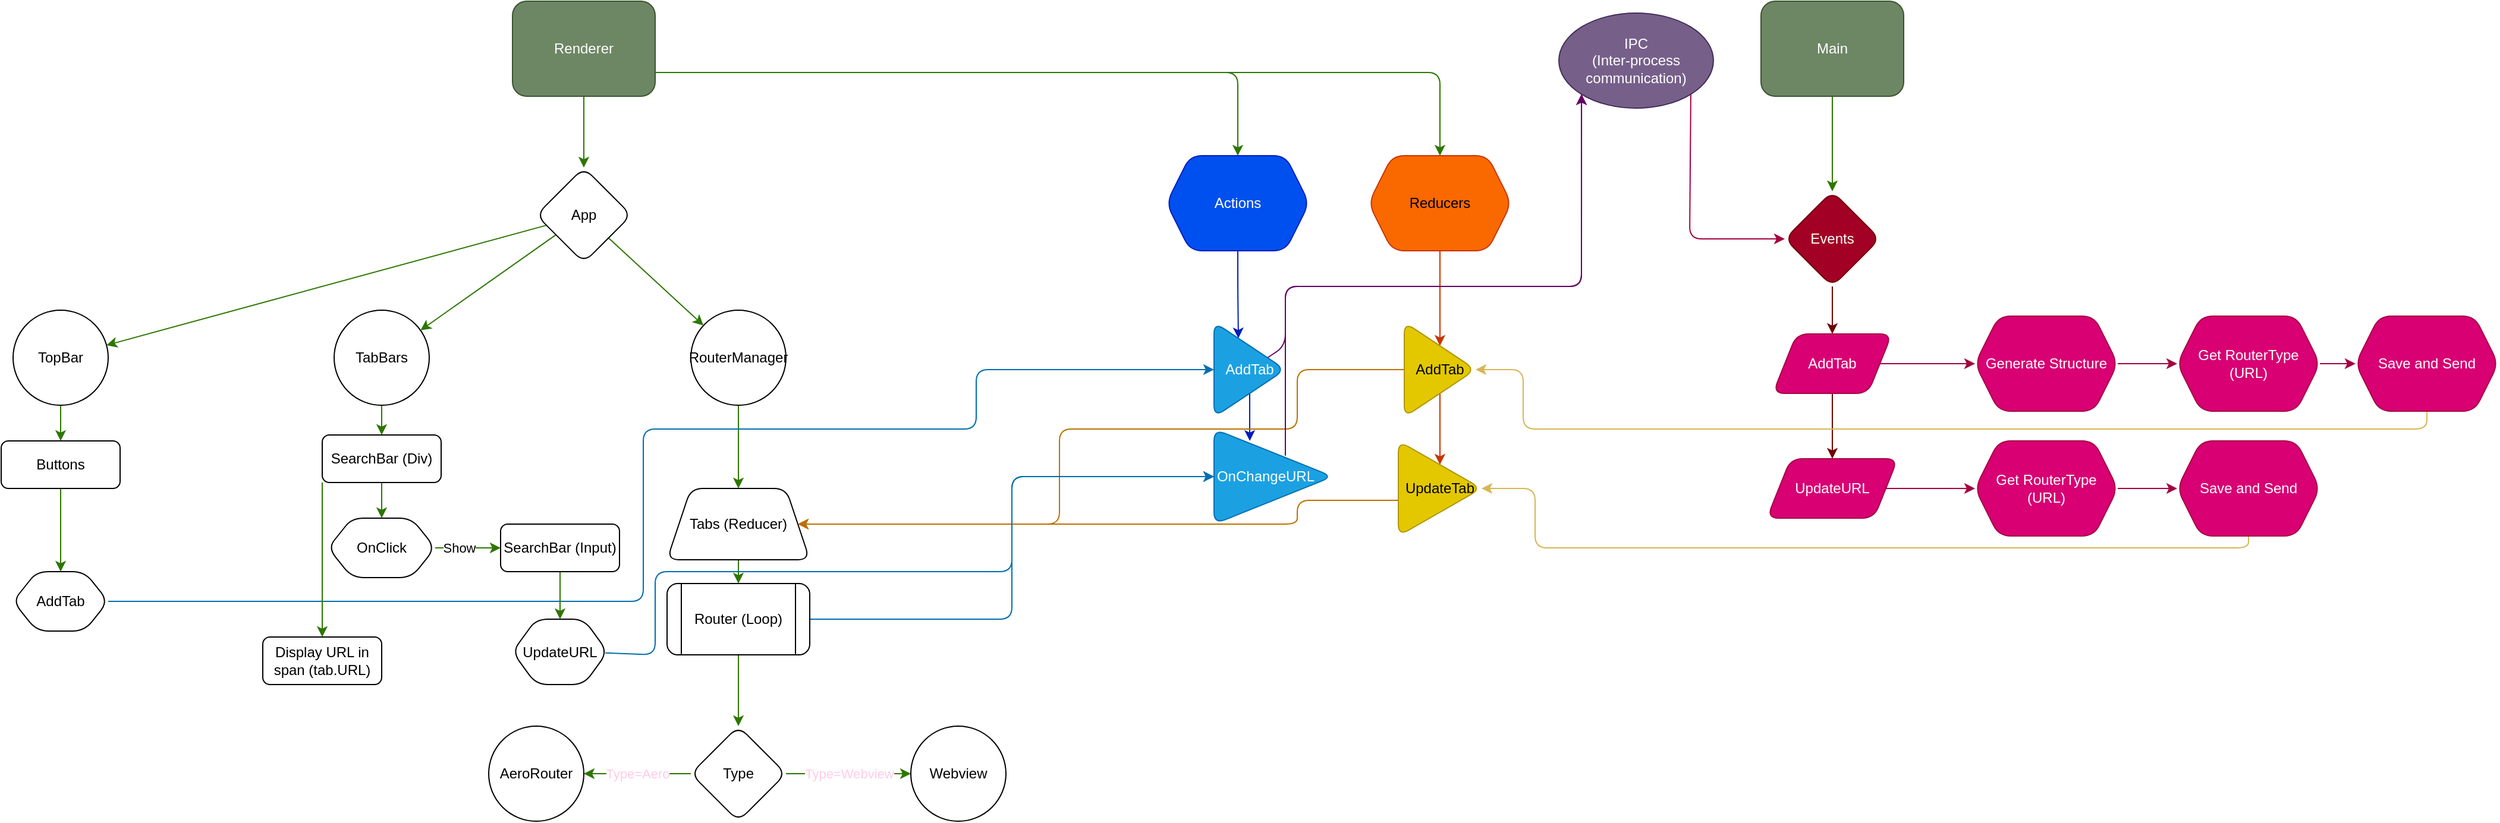 <mxfile>
    <diagram id="pWFwlJ958g1Dr5NOl4Sy" name="Page-1">
        <mxGraphModel dx="2983" dy="1912" grid="1" gridSize="10" guides="1" tooltips="1" connect="1" arrows="1" fold="1" page="1" pageScale="1" pageWidth="1200" pageHeight="1920" background="none" math="0" shadow="0">
            <root>
                <mxCell id="0"/>
                <mxCell id="1" parent="0"/>
                <mxCell id="9" value="" style="edgeStyle=none;html=1;rounded=1;fillColor=#60a917;strokeColor=#2D7600;" parent="1" source="2" target="8" edge="1">
                    <mxGeometry relative="1" as="geometry"/>
                </mxCell>
                <mxCell id="24" style="edgeStyle=none;html=1;entryX=0.5;entryY=0;entryDx=0;entryDy=0;fillColor=#60a917;strokeColor=#2D7600;exitX=1;exitY=0.75;exitDx=0;exitDy=0;" parent="1" source="2" target="21" edge="1">
                    <mxGeometry relative="1" as="geometry">
                        <mxPoint x="690" y="160" as="sourcePoint"/>
                        <Array as="points">
                            <mxPoint x="820" y="130"/>
                            <mxPoint x="970" y="130"/>
                            <mxPoint x="1180" y="130"/>
                        </Array>
                    </mxGeometry>
                </mxCell>
                <mxCell id="2" value="Renderer" style="whiteSpace=wrap;html=1;rounded=1;fillColor=#6d8764;fontColor=#ffffff;strokeColor=#3A5431;" parent="1" vertex="1">
                    <mxGeometry x="570" y="70" width="120" height="80" as="geometry"/>
                </mxCell>
                <mxCell id="26" value="" style="edgeStyle=none;html=1;fillColor=#60a917;strokeColor=#2D7600;" parent="1" source="4" target="25" edge="1">
                    <mxGeometry relative="1" as="geometry"/>
                </mxCell>
                <mxCell id="4" value="Main" style="whiteSpace=wrap;html=1;rounded=1;fillColor=#6d8764;fontColor=#ffffff;strokeColor=#3A5431;" parent="1" vertex="1">
                    <mxGeometry x="1620" y="70" width="120" height="80" as="geometry"/>
                </mxCell>
                <mxCell id="43" style="edgeStyle=none;html=1;exitX=1;exitY=1;exitDx=0;exitDy=0;entryX=0;entryY=0.5;entryDx=0;entryDy=0;fillColor=#d80073;strokeColor=#A50040;" parent="1" source="5" target="25" edge="1">
                    <mxGeometry relative="1" as="geometry">
                        <Array as="points">
                            <mxPoint x="1560" y="270"/>
                        </Array>
                    </mxGeometry>
                </mxCell>
                <mxCell id="5" value="IPC &lt;br&gt;(Inter-process communication)" style="ellipse;whiteSpace=wrap;html=1;rounded=1;fillColor=#76608a;fontColor=#ffffff;strokeColor=#432D57;" parent="1" vertex="1">
                    <mxGeometry x="1450" y="80" width="130" height="80" as="geometry"/>
                </mxCell>
                <mxCell id="11" value="" style="edgeStyle=none;html=1;rounded=1;fillColor=#60a917;strokeColor=#2D7600;" parent="1" source="8" target="10" edge="1">
                    <mxGeometry relative="1" as="geometry"/>
                </mxCell>
                <mxCell id="13" value="" style="edgeStyle=none;html=1;rounded=1;fillColor=#60a917;strokeColor=#2D7600;" parent="1" source="8" target="12" edge="1">
                    <mxGeometry relative="1" as="geometry"/>
                </mxCell>
                <mxCell id="15" value="" style="edgeStyle=none;html=1;rounded=1;fillColor=#60a917;strokeColor=#2D7600;" parent="1" source="8" target="14" edge="1">
                    <mxGeometry relative="1" as="geometry"/>
                </mxCell>
                <mxCell id="20" value="" style="edgeStyle=none;html=1;exitX=1;exitY=0.75;exitDx=0;exitDy=0;fillColor=#60a917;strokeColor=#2D7600;" parent="1" source="2" target="19" edge="1">
                    <mxGeometry relative="1" as="geometry">
                        <Array as="points">
                            <mxPoint x="880" y="130"/>
                            <mxPoint x="1080" y="130"/>
                            <mxPoint x="1350" y="130"/>
                        </Array>
                    </mxGeometry>
                </mxCell>
                <mxCell id="8" value="App" style="rhombus;whiteSpace=wrap;html=1;rounded=1;" parent="1" vertex="1">
                    <mxGeometry x="590" y="210" width="80" height="80" as="geometry"/>
                </mxCell>
                <mxCell id="18" value="" style="edgeStyle=none;html=1;fillColor=#60a917;strokeColor=#2D7600;" parent="1" source="10" target="17" edge="1">
                    <mxGeometry relative="1" as="geometry"/>
                </mxCell>
                <mxCell id="10" value="RouterManager" style="ellipse;whiteSpace=wrap;html=1;rounded=1;" parent="1" vertex="1">
                    <mxGeometry x="720" y="330" width="80" height="80" as="geometry"/>
                </mxCell>
                <mxCell id="28" value="" style="edgeStyle=none;html=1;fillColor=#60a917;strokeColor=#2D7600;" parent="1" source="12" target="27" edge="1">
                    <mxGeometry relative="1" as="geometry"/>
                </mxCell>
                <mxCell id="12" value="TopBar" style="ellipse;whiteSpace=wrap;html=1;rounded=1;" parent="1" vertex="1">
                    <mxGeometry x="150" y="330" width="80" height="80" as="geometry"/>
                </mxCell>
                <mxCell id="138" style="edgeStyle=none;html=1;exitX=0.5;exitY=1;exitDx=0;exitDy=0;fillColor=#60a917;strokeColor=#2D7600;" parent="1" source="14" target="126" edge="1">
                    <mxGeometry relative="1" as="geometry"/>
                </mxCell>
                <mxCell id="14" value="TabBars" style="ellipse;whiteSpace=wrap;html=1;rounded=1;" parent="1" vertex="1">
                    <mxGeometry x="420" y="330" width="80" height="80" as="geometry"/>
                </mxCell>
                <mxCell id="82" value="" style="edgeStyle=none;html=1;fillColor=#60a917;strokeColor=#2D7600;" parent="1" source="17" target="81" edge="1">
                    <mxGeometry relative="1" as="geometry"/>
                </mxCell>
                <mxCell id="17" value="Tabs (Reducer)" style="shape=trapezoid;perimeter=trapezoidPerimeter;whiteSpace=wrap;html=1;fixedSize=1;rounded=1;" parent="1" vertex="1">
                    <mxGeometry x="700" y="480" width="120" height="60" as="geometry"/>
                </mxCell>
                <mxCell id="98" value="" style="edgeStyle=none;html=1;fillColor=#fa6800;strokeColor=#C73500;" parent="1" source="19" target="33" edge="1">
                    <mxGeometry relative="1" as="geometry"/>
                </mxCell>
                <mxCell id="19" value="Reducers" style="shape=hexagon;perimeter=hexagonPerimeter2;whiteSpace=wrap;html=1;fixedSize=1;rounded=1;fillColor=#fa6800;fontColor=#000000;strokeColor=#C73500;" parent="1" vertex="1">
                    <mxGeometry x="1290" y="200" width="120" height="80" as="geometry"/>
                </mxCell>
                <mxCell id="119" style="edgeStyle=orthogonalEdgeStyle;rounded=1;jumpStyle=none;html=1;exitX=0.5;exitY=1;exitDx=0;exitDy=0;entryX=0.341;entryY=0.171;entryDx=0;entryDy=0;entryPerimeter=0;strokeColor=#001DBC;fontFamily=Helvetica;fontColor=#FFCCE6;startArrow=none;startFill=0;elbow=vertical;fillColor=#0050ef;" parent="1" source="21" target="31" edge="1">
                    <mxGeometry relative="1" as="geometry"/>
                </mxCell>
                <mxCell id="21" value="Actions" style="shape=hexagon;perimeter=hexagonPerimeter2;whiteSpace=wrap;html=1;fixedSize=1;rounded=1;fillColor=#0050ef;fontColor=#ffffff;strokeColor=#001DBC;" parent="1" vertex="1">
                    <mxGeometry x="1120" y="200" width="120" height="80" as="geometry"/>
                </mxCell>
                <mxCell id="39" value="" style="edgeStyle=none;html=1;fillColor=#a20025;strokeColor=#6F0000;" parent="1" source="25" target="38" edge="1">
                    <mxGeometry relative="1" as="geometry"/>
                </mxCell>
                <mxCell id="25" value="Events" style="rhombus;whiteSpace=wrap;html=1;rounded=1;fillColor=#a20025;fontColor=#ffffff;strokeColor=#6F0000;" parent="1" vertex="1">
                    <mxGeometry x="1640" y="230" width="80" height="80" as="geometry"/>
                </mxCell>
                <mxCell id="30" value="" style="edgeStyle=none;html=1;fillColor=#60a917;strokeColor=#2D7600;" parent="1" source="27" target="29" edge="1">
                    <mxGeometry relative="1" as="geometry"/>
                </mxCell>
                <mxCell id="27" value="Buttons" style="rounded=1;whiteSpace=wrap;html=1;" parent="1" vertex="1">
                    <mxGeometry x="140" y="440" width="100" height="40" as="geometry"/>
                </mxCell>
                <mxCell id="35" style="edgeStyle=none;html=1;exitX=1;exitY=0.5;exitDx=0;exitDy=0;entryX=0;entryY=0.5;entryDx=0;entryDy=0;fillColor=#1ba1e2;strokeColor=#006EAF;" parent="1" source="29" target="31" edge="1">
                    <mxGeometry relative="1" as="geometry">
                        <mxPoint x="670" y="430" as="targetPoint"/>
                        <Array as="points">
                            <mxPoint x="680" y="575"/>
                            <mxPoint x="680" y="430"/>
                            <mxPoint x="830" y="430"/>
                            <mxPoint x="960" y="430"/>
                            <mxPoint x="960" y="380"/>
                        </Array>
                    </mxGeometry>
                </mxCell>
                <mxCell id="29" value="AddTab" style="shape=hexagon;perimeter=hexagonPerimeter2;whiteSpace=wrap;html=1;fixedSize=1;rounded=1;" parent="1" vertex="1">
                    <mxGeometry x="150" y="550" width="80" height="50" as="geometry"/>
                </mxCell>
                <mxCell id="42" style="edgeStyle=none;html=1;entryX=0;entryY=1;entryDx=0;entryDy=0;fillColor=#76608a;strokeColor=#660066;" parent="1" source="31" target="5" edge="1">
                    <mxGeometry relative="1" as="geometry">
                        <Array as="points">
                            <mxPoint x="1220" y="360"/>
                            <mxPoint x="1220" y="310"/>
                            <mxPoint x="1469" y="310"/>
                        </Array>
                    </mxGeometry>
                </mxCell>
                <mxCell id="118" style="edgeStyle=orthogonalEdgeStyle;rounded=1;jumpStyle=none;html=1;exitX=0.5;exitY=1;exitDx=0;exitDy=0;entryX=0.301;entryY=0.125;entryDx=0;entryDy=0;entryPerimeter=0;strokeColor=#001DBC;fontFamily=Helvetica;fontColor=#FFCCE6;startArrow=none;startFill=0;elbow=vertical;fillColor=#0050ef;" parent="1" source="31" target="115" edge="1">
                    <mxGeometry relative="1" as="geometry"/>
                </mxCell>
                <mxCell id="31" value="AddTab" style="triangle;whiteSpace=wrap;html=1;rounded=1;rotation=0;fillColor=#1ba1e2;fontColor=#ffffff;strokeColor=#006EAF;" parent="1" vertex="1">
                    <mxGeometry x="1160" y="340" width="60" height="80" as="geometry"/>
                </mxCell>
                <mxCell id="41" style="edgeStyle=none;html=1;entryX=1;entryY=0.5;entryDx=0;entryDy=0;fillColor=#f0a30a;strokeColor=#BD7000;exitX=0;exitY=0.5;exitDx=0;exitDy=0;" parent="1" source="33" target="17" edge="1">
                    <mxGeometry relative="1" as="geometry">
                        <Array as="points">
                            <mxPoint x="1230" y="380"/>
                            <mxPoint x="1230" y="430"/>
                            <mxPoint x="1030" y="430"/>
                            <mxPoint x="1030" y="510"/>
                        </Array>
                        <mxPoint x="1280" y="390" as="sourcePoint"/>
                    </mxGeometry>
                </mxCell>
                <mxCell id="97" value="" style="edgeStyle=none;html=1;fillColor=#fa6800;strokeColor=#C73500;" parent="1" source="33" target="93" edge="1">
                    <mxGeometry relative="1" as="geometry"/>
                </mxCell>
                <mxCell id="33" value="AddTab" style="triangle;whiteSpace=wrap;html=1;rounded=1;rotation=0;fillColor=#e3c800;fontColor=#000000;strokeColor=#B09500;" parent="1" vertex="1">
                    <mxGeometry x="1320" y="340" width="60" height="80" as="geometry"/>
                </mxCell>
                <mxCell id="46" value="" style="edgeStyle=none;html=1;fillColor=#d80073;strokeColor=#A50040;" parent="1" source="38" target="45" edge="1">
                    <mxGeometry relative="1" as="geometry"/>
                </mxCell>
                <mxCell id="85" value="" style="edgeStyle=none;html=1;fillColor=#a20025;strokeColor=#6F0000;" parent="1" source="38" target="84" edge="1">
                    <mxGeometry relative="1" as="geometry"/>
                </mxCell>
                <mxCell id="38" value="AddTab" style="shape=parallelogram;perimeter=parallelogramPerimeter;whiteSpace=wrap;html=1;fixedSize=1;rounded=1;fillColor=#d80073;fontColor=#ffffff;strokeColor=#A50040;" parent="1" vertex="1">
                    <mxGeometry x="1630" y="350" width="100" height="50" as="geometry"/>
                </mxCell>
                <mxCell id="48" value="" style="edgeStyle=none;html=1;fillColor=#d80073;strokeColor=#A50040;" parent="1" source="45" target="47" edge="1">
                    <mxGeometry relative="1" as="geometry"/>
                </mxCell>
                <mxCell id="45" value="Generate Structure" style="shape=hexagon;perimeter=hexagonPerimeter2;whiteSpace=wrap;html=1;fixedSize=1;fillColor=#d80073;strokeColor=#A50040;fontColor=#ffffff;rounded=1;" parent="1" vertex="1">
                    <mxGeometry x="1800" y="335" width="120" height="80" as="geometry"/>
                </mxCell>
                <mxCell id="51" value="" style="edgeStyle=none;html=1;fillColor=#d80073;strokeColor=#A50040;" parent="1" source="47" target="50" edge="1">
                    <mxGeometry relative="1" as="geometry"/>
                </mxCell>
                <mxCell id="47" value="Get RouterType (URL)" style="shape=hexagon;perimeter=hexagonPerimeter2;whiteSpace=wrap;html=1;fixedSize=1;fillColor=#d80073;strokeColor=#A50040;fontColor=#ffffff;rounded=1;" parent="1" vertex="1">
                    <mxGeometry x="1970" y="335" width="120" height="80" as="geometry"/>
                </mxCell>
                <mxCell id="52" style="edgeStyle=none;html=1;exitX=0.5;exitY=1;exitDx=0;exitDy=0;fillColor=#fff2cc;strokeColor=#d6b656;entryX=1;entryY=0.5;entryDx=0;entryDy=0;" parent="1" source="50" target="33" edge="1">
                    <mxGeometry relative="1" as="geometry">
                        <Array as="points">
                            <mxPoint x="2180" y="430"/>
                            <mxPoint x="1910" y="430"/>
                            <mxPoint x="1420" y="430"/>
                            <mxPoint x="1420" y="380"/>
                            <mxPoint x="1400" y="380"/>
                        </Array>
                    </mxGeometry>
                </mxCell>
                <mxCell id="50" value="Save and Send" style="shape=hexagon;perimeter=hexagonPerimeter2;whiteSpace=wrap;html=1;fixedSize=1;fillColor=#d80073;strokeColor=#A50040;fontColor=#ffffff;rounded=1;" parent="1" vertex="1">
                    <mxGeometry x="2120" y="335" width="120" height="80" as="geometry"/>
                </mxCell>
                <mxCell id="104" value="" style="edgeStyle=none;html=1;fillColor=#60a917;strokeColor=#2D7600;" parent="1" source="81" target="103" edge="1">
                    <mxGeometry relative="1" as="geometry"/>
                </mxCell>
                <mxCell id="120" style="edgeStyle=orthogonalEdgeStyle;rounded=1;jumpStyle=none;html=1;exitX=1;exitY=0.5;exitDx=0;exitDy=0;entryX=0;entryY=0.5;entryDx=0;entryDy=0;strokeColor=#006EAF;fontFamily=Helvetica;fontColor=#FFCCE6;startArrow=none;startFill=0;elbow=vertical;fillColor=#1ba1e2;" parent="1" source="81" target="115" edge="1">
                    <mxGeometry relative="1" as="geometry"/>
                </mxCell>
                <mxCell id="81" value="Router (Loop)" style="shape=process;whiteSpace=wrap;html=1;backgroundOutline=1;rounded=1;" parent="1" vertex="1">
                    <mxGeometry x="700" y="560" width="120" height="60" as="geometry"/>
                </mxCell>
                <mxCell id="92" value="" style="edgeStyle=none;html=1;fillColor=#d80073;strokeColor=#A50040;" parent="1" source="84" target="88" edge="1">
                    <mxGeometry relative="1" as="geometry"/>
                </mxCell>
                <mxCell id="84" value="UpdateURL" style="shape=parallelogram;perimeter=parallelogramPerimeter;whiteSpace=wrap;html=1;fixedSize=1;fillColor=#d80073;strokeColor=#A50040;fontColor=#ffffff;rounded=1;" parent="1" vertex="1">
                    <mxGeometry x="1625" y="455" width="110" height="50" as="geometry"/>
                </mxCell>
                <mxCell id="91" value="" style="edgeStyle=none;html=1;fillColor=#d80073;strokeColor=#A50040;" parent="1" source="88" target="89" edge="1">
                    <mxGeometry relative="1" as="geometry"/>
                </mxCell>
                <mxCell id="88" value="Get RouterType (URL)" style="shape=hexagon;perimeter=hexagonPerimeter2;whiteSpace=wrap;html=1;fixedSize=1;fillColor=#d80073;strokeColor=#A50040;fontColor=#ffffff;rounded=1;" parent="1" vertex="1">
                    <mxGeometry x="1800" y="440" width="120" height="80" as="geometry"/>
                </mxCell>
                <mxCell id="99" style="edgeStyle=none;html=1;exitX=0.5;exitY=1;exitDx=0;exitDy=0;entryX=1;entryY=0.5;entryDx=0;entryDy=0;strokeColor=#D6B656;" parent="1" source="89" target="93" edge="1">
                    <mxGeometry relative="1" as="geometry">
                        <Array as="points">
                            <mxPoint x="2030" y="530"/>
                            <mxPoint x="1760" y="530"/>
                            <mxPoint x="1430" y="530"/>
                            <mxPoint x="1430" y="510"/>
                            <mxPoint x="1430" y="480"/>
                        </Array>
                    </mxGeometry>
                </mxCell>
                <mxCell id="89" value="Save and Send" style="shape=hexagon;perimeter=hexagonPerimeter2;whiteSpace=wrap;html=1;fixedSize=1;fillColor=#d80073;strokeColor=#A50040;fontColor=#ffffff;rounded=1;" parent="1" vertex="1">
                    <mxGeometry x="1970" y="440" width="120" height="80" as="geometry"/>
                </mxCell>
                <mxCell id="102" style="edgeStyle=none;html=1;entryX=1;entryY=0.5;entryDx=0;entryDy=0;strokeColor=#BD7000;exitX=0.019;exitY=0.625;exitDx=0;exitDy=0;exitPerimeter=0;" parent="1" source="93" target="17" edge="1">
                    <mxGeometry relative="1" as="geometry">
                        <Array as="points">
                            <mxPoint x="1230" y="490"/>
                            <mxPoint x="1230" y="510"/>
                            <mxPoint x="1190" y="510"/>
                            <mxPoint x="1110" y="510"/>
                            <mxPoint x="1040" y="510"/>
                        </Array>
                        <mxPoint x="1310" y="490" as="sourcePoint"/>
                    </mxGeometry>
                </mxCell>
                <mxCell id="93" value="UpdateTab" style="triangle;whiteSpace=wrap;html=1;rounded=1;rotation=0;fillColor=#e3c800;fontColor=#000000;strokeColor=#B09500;" parent="1" vertex="1">
                    <mxGeometry x="1315" y="440" width="70" height="80" as="geometry"/>
                </mxCell>
                <mxCell id="108" value="" style="edgeStyle=none;html=1;fontFamily=Helvetica;fillColor=#60a917;strokeColor=#2D7600;" parent="1" source="103" target="107" edge="1">
                    <mxGeometry relative="1" as="geometry"/>
                </mxCell>
                <mxCell id="109" value="Type=Webview" style="edgeLabel;html=1;align=center;verticalAlign=middle;resizable=0;points=[];fontFamily=Helvetica;fontColor=#FFCCE6;" parent="108" vertex="1" connectable="0">
                    <mxGeometry relative="1" as="geometry">
                        <mxPoint as="offset"/>
                    </mxGeometry>
                </mxCell>
                <mxCell id="112" value="" style="edgeStyle=none;html=1;fontFamily=Helvetica;fillColor=#60a917;strokeColor=#2D7600;" parent="1" source="103" target="111" edge="1">
                    <mxGeometry relative="1" as="geometry"/>
                </mxCell>
                <mxCell id="114" value="Type=Aero" style="edgeLabel;html=1;align=center;verticalAlign=middle;resizable=0;points=[];fontFamily=Helvetica;fontColor=#FFCCE6;" parent="112" vertex="1" connectable="0">
                    <mxGeometry relative="1" as="geometry">
                        <mxPoint as="offset"/>
                    </mxGeometry>
                </mxCell>
                <mxCell id="103" value="Type" style="rhombus;whiteSpace=wrap;html=1;rounded=1;" parent="1" vertex="1">
                    <mxGeometry x="720" y="680" width="80" height="80" as="geometry"/>
                </mxCell>
                <mxCell id="107" value="Webview" style="ellipse;whiteSpace=wrap;html=1;rounded=1;" parent="1" vertex="1">
                    <mxGeometry x="905" y="680" width="80" height="80" as="geometry"/>
                </mxCell>
                <mxCell id="111" value="AeroRouter" style="ellipse;whiteSpace=wrap;html=1;rounded=1;" parent="1" vertex="1">
                    <mxGeometry x="550" y="680" width="80" height="80" as="geometry"/>
                </mxCell>
                <mxCell id="116" style="html=1;strokeColor=#660066;fontFamily=Helvetica;fontColor=#FFCCE6;startArrow=none;startFill=0;elbow=vertical;rounded=1;jumpStyle=none;entryX=0;entryY=1;entryDx=0;entryDy=0;exitX=0.6;exitY=0.279;exitDx=0;exitDy=0;exitPerimeter=0;" parent="1" source="115" target="5" edge="1">
                    <mxGeometry relative="1" as="geometry">
                        <mxPoint x="1390" y="160" as="targetPoint"/>
                        <Array as="points">
                            <mxPoint x="1220" y="310"/>
                            <mxPoint x="1469" y="310"/>
                        </Array>
                        <mxPoint x="1230" y="450" as="sourcePoint"/>
                    </mxGeometry>
                </mxCell>
                <mxCell id="115" value="OnChangeURL" style="triangle;rounded=1;rotation=0;fillColor=#1ba1e2;fontColor=#ffffff;strokeColor=#006EAF;labelPosition=center;verticalLabelPosition=middle;align=center;verticalAlign=middle;whiteSpace=wrap;html=1;spacingTop=0;spacingLeft=-13;" parent="1" vertex="1">
                    <mxGeometry x="1160" y="430" width="100" height="80" as="geometry"/>
                </mxCell>
                <mxCell id="141" style="edgeStyle=none;html=1;exitX=0.5;exitY=1;exitDx=0;exitDy=0;entryX=0.5;entryY=0;entryDx=0;entryDy=0;fillColor=#60a917;strokeColor=#2D7600;" parent="1" source="126" target="134" edge="1">
                    <mxGeometry relative="1" as="geometry"/>
                </mxCell>
                <mxCell id="150" style="edgeStyle=none;html=1;exitX=0;exitY=1;exitDx=0;exitDy=0;entryX=0.5;entryY=0;entryDx=0;entryDy=0;fillColor=#60a917;strokeColor=#2D7600;" parent="1" source="126" target="149" edge="1">
                    <mxGeometry relative="1" as="geometry"/>
                </mxCell>
                <mxCell id="126" value="SearchBar (Div)" style="rounded=1;whiteSpace=wrap;html=1;" parent="1" vertex="1">
                    <mxGeometry x="410" y="435" width="100" height="40" as="geometry"/>
                </mxCell>
                <mxCell id="152" style="edgeStyle=none;html=1;entryX=0;entryY=0.5;entryDx=0;entryDy=0;fillColor=#1ba1e2;strokeColor=#006EAF;exitX=0.975;exitY=0.515;exitDx=0;exitDy=0;exitPerimeter=0;" edge="1" parent="1" source="127" target="115">
                    <mxGeometry relative="1" as="geometry">
                        <Array as="points">
                            <mxPoint x="690" y="620"/>
                            <mxPoint x="690" y="550"/>
                            <mxPoint x="880" y="550"/>
                            <mxPoint x="990" y="550"/>
                            <mxPoint x="990" y="470"/>
                            <mxPoint x="1100" y="470"/>
                        </Array>
                    </mxGeometry>
                </mxCell>
                <mxCell id="127" value="UpdateURL" style="shape=hexagon;perimeter=hexagonPerimeter2;whiteSpace=wrap;html=1;fixedSize=1;rounded=1;" parent="1" vertex="1">
                    <mxGeometry x="570" y="590" width="80" height="55" as="geometry"/>
                </mxCell>
                <mxCell id="142" style="edgeStyle=none;html=1;exitX=1;exitY=0.5;exitDx=0;exitDy=0;entryX=0;entryY=0.5;entryDx=0;entryDy=0;fillColor=#60a917;strokeColor=#2D7600;" parent="1" source="134" target="136" edge="1">
                    <mxGeometry relative="1" as="geometry"/>
                </mxCell>
                <mxCell id="146" value="Show" style="edgeLabel;html=1;align=center;verticalAlign=middle;resizable=0;points=[];" parent="142" vertex="1" connectable="0">
                    <mxGeometry x="-0.28" relative="1" as="geometry">
                        <mxPoint as="offset"/>
                    </mxGeometry>
                </mxCell>
                <mxCell id="134" value="OnClick" style="shape=hexagon;perimeter=hexagonPerimeter2;whiteSpace=wrap;html=1;fixedSize=1;rounded=1;" parent="1" vertex="1">
                    <mxGeometry x="415" y="505" width="90" height="50" as="geometry"/>
                </mxCell>
                <mxCell id="143" style="edgeStyle=none;html=1;exitX=0.5;exitY=1;exitDx=0;exitDy=0;entryX=0.5;entryY=0;entryDx=0;entryDy=0;fillColor=#60a917;strokeColor=#2D7600;" parent="1" source="136" target="127" edge="1">
                    <mxGeometry relative="1" as="geometry"/>
                </mxCell>
                <mxCell id="136" value="SearchBar (Input)" style="rounded=1;whiteSpace=wrap;html=1;" parent="1" vertex="1">
                    <mxGeometry x="560" y="510" width="100" height="40" as="geometry"/>
                </mxCell>
                <mxCell id="149" value="Display URL in span (tab.URL)" style="rounded=1;whiteSpace=wrap;html=1;" parent="1" vertex="1">
                    <mxGeometry x="360" y="605" width="100" height="40" as="geometry"/>
                </mxCell>
            </root>
        </mxGraphModel>
    </diagram>
</mxfile>